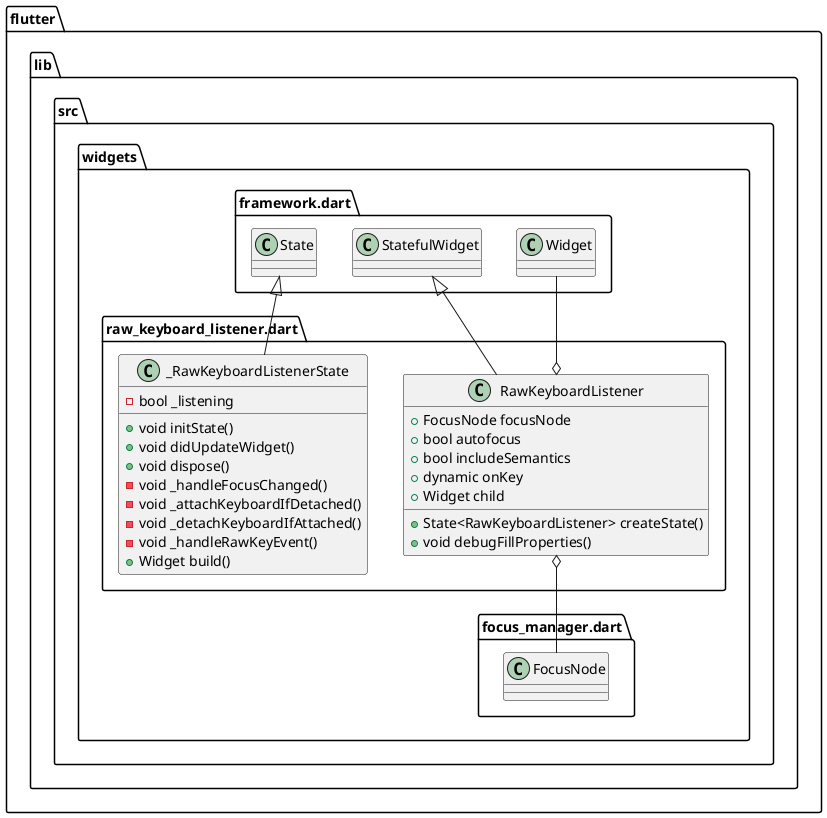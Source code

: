 @startuml
set namespaceSeparator ::

class "flutter::lib::src::widgets::raw_keyboard_listener.dart::RawKeyboardListener" {
  +FocusNode focusNode
  +bool autofocus
  +bool includeSemantics
  +dynamic onKey
  +Widget child
  +State<RawKeyboardListener> createState()
  +void debugFillProperties()
}

"flutter::lib::src::widgets::raw_keyboard_listener.dart::RawKeyboardListener" o-- "flutter::lib::src::widgets::focus_manager.dart::FocusNode"
"flutter::lib::src::widgets::raw_keyboard_listener.dart::RawKeyboardListener" o-- "flutter::lib::src::widgets::framework.dart::Widget"
"flutter::lib::src::widgets::framework.dart::StatefulWidget" <|-- "flutter::lib::src::widgets::raw_keyboard_listener.dart::RawKeyboardListener"

class "flutter::lib::src::widgets::raw_keyboard_listener.dart::_RawKeyboardListenerState" {
  -bool _listening
  +void initState()
  +void didUpdateWidget()
  +void dispose()
  -void _handleFocusChanged()
  -void _attachKeyboardIfDetached()
  -void _detachKeyboardIfAttached()
  -void _handleRawKeyEvent()
  +Widget build()
}

"flutter::lib::src::widgets::framework.dart::State" <|-- "flutter::lib::src::widgets::raw_keyboard_listener.dart::_RawKeyboardListenerState"


@enduml